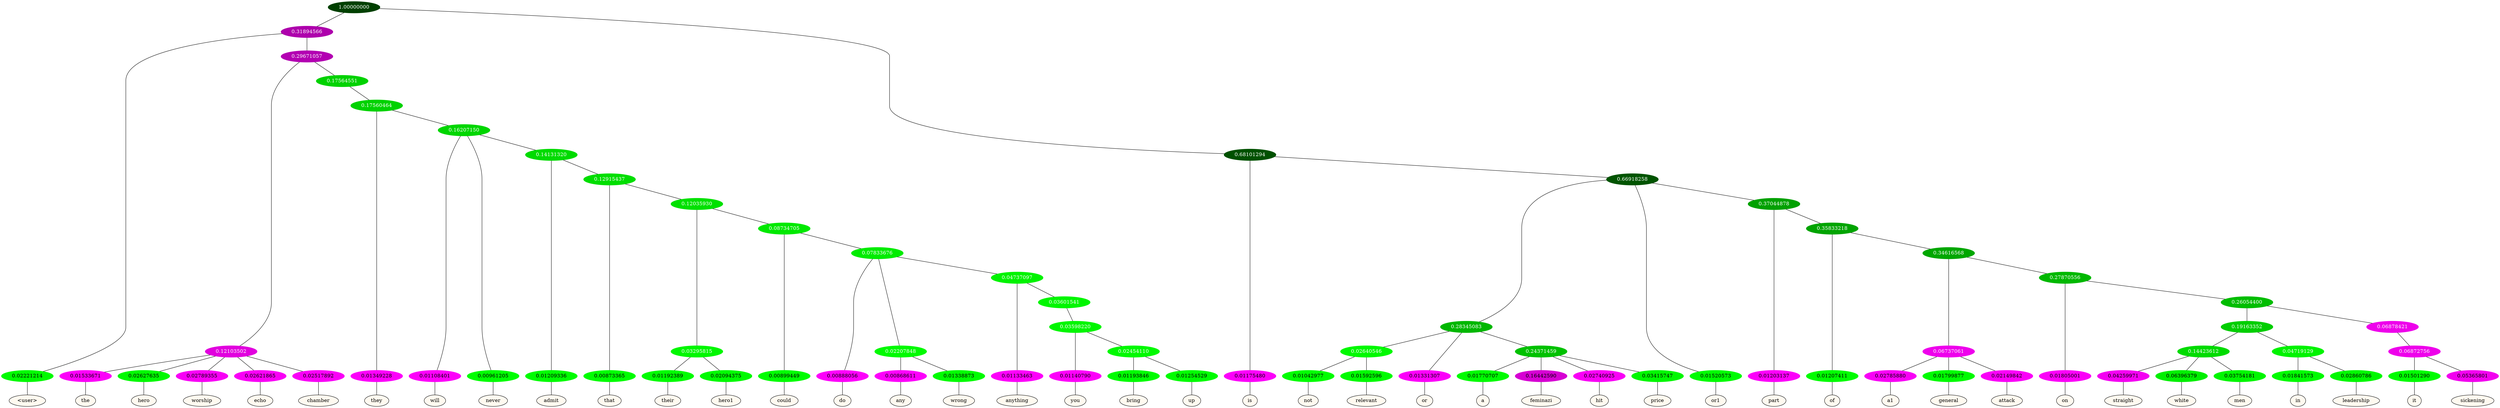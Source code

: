 graph {
	node [format=png height=0.15 nodesep=0.001 ordering=out overlap=prism overlap_scaling=0.01 ranksep=0.001 ratio=0.2 style=filled width=0.15]
	{
		rank=same
		a_w_3 [label="\<user\>" color=black fillcolor=floralwhite style="filled,solid"]
		a_w_12 [label=the color=black fillcolor=floralwhite style="filled,solid"]
		a_w_13 [label=hero color=black fillcolor=floralwhite style="filled,solid"]
		a_w_14 [label=worship color=black fillcolor=floralwhite style="filled,solid"]
		a_w_15 [label=echo color=black fillcolor=floralwhite style="filled,solid"]
		a_w_16 [label=chamber color=black fillcolor=floralwhite style="filled,solid"]
		a_w_23 [label=they color=black fillcolor=floralwhite style="filled,solid"]
		a_w_33 [label=will color=black fillcolor=floralwhite style="filled,solid"]
		a_w_34 [label=never color=black fillcolor=floralwhite style="filled,solid"]
		a_w_38 [label=admit color=black fillcolor=floralwhite style="filled,solid"]
		a_w_45 [label=that color=black fillcolor=floralwhite style="filled,solid"]
		a_w_54 [label=their color=black fillcolor=floralwhite style="filled,solid"]
		a_w_55 [label=hero1 color=black fillcolor=floralwhite style="filled,solid"]
		a_w_56 [label=could color=black fillcolor=floralwhite style="filled,solid"]
		a_w_65 [label=do color=black fillcolor=floralwhite style="filled,solid"]
		a_w_68 [label=any color=black fillcolor=floralwhite style="filled,solid"]
		a_w_69 [label=wrong color=black fillcolor=floralwhite style="filled,solid"]
		a_w_70 [label=anything color=black fillcolor=floralwhite style="filled,solid"]
		a_w_73 [label=you color=black fillcolor=floralwhite style="filled,solid"]
		a_w_75 [label=bring color=black fillcolor=floralwhite style="filled,solid"]
		a_w_76 [label=up color=black fillcolor=floralwhite style="filled,solid"]
		a_w_5 [label=is color=black fillcolor=floralwhite style="filled,solid"]
		a_w_25 [label=not color=black fillcolor=floralwhite style="filled,solid"]
		a_w_26 [label=relevant color=black fillcolor=floralwhite style="filled,solid"]
		a_w_19 [label=or color=black fillcolor=floralwhite style="filled,solid"]
		a_w_27 [label=a color=black fillcolor=floralwhite style="filled,solid"]
		a_w_28 [label=feminazi color=black fillcolor=floralwhite style="filled,solid"]
		a_w_29 [label=hit color=black fillcolor=floralwhite style="filled,solid"]
		a_w_30 [label=price color=black fillcolor=floralwhite style="filled,solid"]
		a_w_10 [label=or1 color=black fillcolor=floralwhite style="filled,solid"]
		a_w_21 [label=part color=black fillcolor=floralwhite style="filled,solid"]
		a_w_31 [label=of color=black fillcolor=floralwhite style="filled,solid"]
		a_w_40 [label=a1 color=black fillcolor=floralwhite style="filled,solid"]
		a_w_41 [label=general color=black fillcolor=floralwhite style="filled,solid"]
		a_w_42 [label=attack color=black fillcolor=floralwhite style="filled,solid"]
		a_w_43 [label=on color=black fillcolor=floralwhite style="filled,solid"]
		a_w_58 [label=straight color=black fillcolor=floralwhite style="filled,solid"]
		a_w_59 [label=white color=black fillcolor=floralwhite style="filled,solid"]
		a_w_60 [label=men color=black fillcolor=floralwhite style="filled,solid"]
		a_w_61 [label=in color=black fillcolor=floralwhite style="filled,solid"]
		a_w_62 [label=leadership color=black fillcolor=floralwhite style="filled,solid"]
		a_w_63 [label=it color=black fillcolor=floralwhite style="filled,solid"]
		a_w_64 [label=sickening color=black fillcolor=floralwhite style="filled,solid"]
	}
	a_n_3 -- a_w_3
	a_n_12 -- a_w_12
	a_n_13 -- a_w_13
	a_n_14 -- a_w_14
	a_n_15 -- a_w_15
	a_n_16 -- a_w_16
	a_n_23 -- a_w_23
	a_n_33 -- a_w_33
	a_n_34 -- a_w_34
	a_n_38 -- a_w_38
	a_n_45 -- a_w_45
	a_n_54 -- a_w_54
	a_n_55 -- a_w_55
	a_n_56 -- a_w_56
	a_n_65 -- a_w_65
	a_n_68 -- a_w_68
	a_n_69 -- a_w_69
	a_n_70 -- a_w_70
	a_n_73 -- a_w_73
	a_n_75 -- a_w_75
	a_n_76 -- a_w_76
	a_n_5 -- a_w_5
	a_n_25 -- a_w_25
	a_n_26 -- a_w_26
	a_n_19 -- a_w_19
	a_n_27 -- a_w_27
	a_n_28 -- a_w_28
	a_n_29 -- a_w_29
	a_n_30 -- a_w_30
	a_n_10 -- a_w_10
	a_n_21 -- a_w_21
	a_n_31 -- a_w_31
	a_n_40 -- a_w_40
	a_n_41 -- a_w_41
	a_n_42 -- a_w_42
	a_n_43 -- a_w_43
	a_n_58 -- a_w_58
	a_n_59 -- a_w_59
	a_n_60 -- a_w_60
	a_n_61 -- a_w_61
	a_n_62 -- a_w_62
	a_n_63 -- a_w_63
	a_n_64 -- a_w_64
	{
		rank=same
		a_n_3 [label=0.02221214 color="0.334 1.000 0.978" fontcolor=black]
		a_n_12 [label=0.01533671 color="0.835 1.000 0.985" fontcolor=black]
		a_n_13 [label=0.02627635 color="0.334 1.000 0.974" fontcolor=black]
		a_n_14 [label=0.02789355 color="0.835 1.000 0.972" fontcolor=black]
		a_n_15 [label=0.02621865 color="0.835 1.000 0.974" fontcolor=black]
		a_n_16 [label=0.02517892 color="0.835 1.000 0.975" fontcolor=black]
		a_n_23 [label=0.01349228 color="0.835 1.000 0.987" fontcolor=black]
		a_n_33 [label=0.01108401 color="0.835 1.000 0.989" fontcolor=black]
		a_n_34 [label=0.00961205 color="0.334 1.000 0.990" fontcolor=black]
		a_n_38 [label=0.01209336 color="0.334 1.000 0.988" fontcolor=black]
		a_n_45 [label=0.00873365 color="0.334 1.000 0.991" fontcolor=black]
		a_n_54 [label=0.01192389 color="0.334 1.000 0.988" fontcolor=black]
		a_n_55 [label=0.02094375 color="0.334 1.000 0.979" fontcolor=black]
		a_n_56 [label=0.00899449 color="0.334 1.000 0.991" fontcolor=black]
		a_n_65 [label=0.00888056 color="0.835 1.000 0.991" fontcolor=black]
		a_n_68 [label=0.00868611 color="0.835 1.000 0.991" fontcolor=black]
		a_n_69 [label=0.01338873 color="0.334 1.000 0.987" fontcolor=black]
		a_n_70 [label=0.01133463 color="0.835 1.000 0.989" fontcolor=black]
		a_n_73 [label=0.01140790 color="0.835 1.000 0.989" fontcolor=black]
		a_n_75 [label=0.01193846 color="0.334 1.000 0.988" fontcolor=black]
		a_n_76 [label=0.01254529 color="0.334 1.000 0.987" fontcolor=black]
		a_n_5 [label=0.01175480 color="0.835 1.000 0.988" fontcolor=black]
		a_n_25 [label=0.01042977 color="0.334 1.000 0.990" fontcolor=black]
		a_n_26 [label=0.01592596 color="0.334 1.000 0.984" fontcolor=black]
		a_n_19 [label=0.01331307 color="0.835 1.000 0.987" fontcolor=black]
		a_n_27 [label=0.01770707 color="0.334 1.000 0.982" fontcolor=black]
		a_n_28 [label=0.16442590 color="0.835 1.000 0.836" fontcolor=black]
		a_n_29 [label=0.02740925 color="0.835 1.000 0.973" fontcolor=black]
		a_n_30 [label=0.03415747 color="0.334 1.000 0.966" fontcolor=black]
		a_n_10 [label=0.01520573 color="0.334 1.000 0.985" fontcolor=black]
		a_n_21 [label=0.01203137 color="0.835 1.000 0.988" fontcolor=black]
		a_n_31 [label=0.01207411 color="0.334 1.000 0.988" fontcolor=black]
		a_n_40 [label=0.02785880 color="0.835 1.000 0.972" fontcolor=black]
		a_n_41 [label=0.01799877 color="0.334 1.000 0.982" fontcolor=black]
		a_n_42 [label=0.02149842 color="0.835 1.000 0.979" fontcolor=black]
		a_n_43 [label=0.01805001 color="0.835 1.000 0.982" fontcolor=black]
		a_n_58 [label=0.04259971 color="0.835 1.000 0.957" fontcolor=black]
		a_n_59 [label=0.06396379 color="0.334 1.000 0.936" fontcolor=black]
		a_n_60 [label=0.03754181 color="0.334 1.000 0.962" fontcolor=black]
		a_n_61 [label=0.01841573 color="0.334 1.000 0.982" fontcolor=black]
		a_n_62 [label=0.02860786 color="0.334 1.000 0.971" fontcolor=black]
		a_n_63 [label=0.01501290 color="0.334 1.000 0.985" fontcolor=black]
		a_n_64 [label=0.05365801 color="0.835 1.000 0.946" fontcolor=black]
	}
	a_n_0 [label=1.00000000 color="0.334 1.000 0.250" fontcolor=grey99]
	a_n_1 [label=0.31894566 color="0.835 1.000 0.681" fontcolor=grey99]
	a_n_0 -- a_n_1
	a_n_2 [label=0.68101294 color="0.334 1.000 0.319" fontcolor=grey99]
	a_n_0 -- a_n_2
	a_n_1 -- a_n_3
	a_n_4 [label=0.29671057 color="0.835 1.000 0.703" fontcolor=grey99]
	a_n_1 -- a_n_4
	a_n_2 -- a_n_5
	a_n_6 [label=0.66918258 color="0.334 1.000 0.331" fontcolor=grey99]
	a_n_2 -- a_n_6
	a_n_7 [label=0.12103502 color="0.835 1.000 0.879" fontcolor=grey99]
	a_n_4 -- a_n_7
	a_n_8 [label=0.17564551 color="0.334 1.000 0.824" fontcolor=grey99]
	a_n_4 -- a_n_8
	a_n_9 [label=0.28345083 color="0.334 1.000 0.717" fontcolor=grey99]
	a_n_6 -- a_n_9
	a_n_6 -- a_n_10
	a_n_11 [label=0.37044878 color="0.334 1.000 0.630" fontcolor=grey99]
	a_n_6 -- a_n_11
	a_n_7 -- a_n_12
	a_n_7 -- a_n_13
	a_n_7 -- a_n_14
	a_n_7 -- a_n_15
	a_n_7 -- a_n_16
	a_n_17 [label=0.17560464 color="0.334 1.000 0.824" fontcolor=grey99]
	a_n_8 -- a_n_17
	a_n_18 [label=0.02640546 color="0.334 1.000 0.974" fontcolor=grey99]
	a_n_9 -- a_n_18
	a_n_9 -- a_n_19
	a_n_20 [label=0.24371459 color="0.334 1.000 0.756" fontcolor=grey99]
	a_n_9 -- a_n_20
	a_n_11 -- a_n_21
	a_n_22 [label=0.35833218 color="0.334 1.000 0.642" fontcolor=grey99]
	a_n_11 -- a_n_22
	a_n_17 -- a_n_23
	a_n_24 [label=0.16207150 color="0.334 1.000 0.838" fontcolor=grey99]
	a_n_17 -- a_n_24
	a_n_18 -- a_n_25
	a_n_18 -- a_n_26
	a_n_20 -- a_n_27
	a_n_20 -- a_n_28
	a_n_20 -- a_n_29
	a_n_20 -- a_n_30
	a_n_22 -- a_n_31
	a_n_32 [label=0.34616568 color="0.334 1.000 0.654" fontcolor=grey99]
	a_n_22 -- a_n_32
	a_n_24 -- a_n_33
	a_n_24 -- a_n_34
	a_n_35 [label=0.14131320 color="0.334 1.000 0.859" fontcolor=grey99]
	a_n_24 -- a_n_35
	a_n_36 [label=0.06737061 color="0.835 1.000 0.933" fontcolor=grey99]
	a_n_32 -- a_n_36
	a_n_37 [label=0.27870556 color="0.334 1.000 0.721" fontcolor=grey99]
	a_n_32 -- a_n_37
	a_n_35 -- a_n_38
	a_n_39 [label=0.12915437 color="0.334 1.000 0.871" fontcolor=grey99]
	a_n_35 -- a_n_39
	a_n_36 -- a_n_40
	a_n_36 -- a_n_41
	a_n_36 -- a_n_42
	a_n_37 -- a_n_43
	a_n_44 [label=0.26054400 color="0.334 1.000 0.739" fontcolor=grey99]
	a_n_37 -- a_n_44
	a_n_39 -- a_n_45
	a_n_46 [label=0.12035930 color="0.334 1.000 0.880" fontcolor=grey99]
	a_n_39 -- a_n_46
	a_n_47 [label=0.19163352 color="0.334 1.000 0.808" fontcolor=grey99]
	a_n_44 -- a_n_47
	a_n_48 [label=0.06878421 color="0.835 1.000 0.931" fontcolor=grey99]
	a_n_44 -- a_n_48
	a_n_49 [label=0.03295815 color="0.334 1.000 0.967" fontcolor=grey99]
	a_n_46 -- a_n_49
	a_n_50 [label=0.08734705 color="0.334 1.000 0.913" fontcolor=grey99]
	a_n_46 -- a_n_50
	a_n_51 [label=0.14423612 color="0.334 1.000 0.856" fontcolor=grey99]
	a_n_47 -- a_n_51
	a_n_52 [label=0.04719129 color="0.334 1.000 0.953" fontcolor=grey99]
	a_n_47 -- a_n_52
	a_n_53 [label=0.06872756 color="0.835 1.000 0.931" fontcolor=grey99]
	a_n_48 -- a_n_53
	a_n_49 -- a_n_54
	a_n_49 -- a_n_55
	a_n_50 -- a_n_56
	a_n_57 [label=0.07833676 color="0.334 1.000 0.922" fontcolor=grey99]
	a_n_50 -- a_n_57
	a_n_51 -- a_n_58
	a_n_51 -- a_n_59
	a_n_51 -- a_n_60
	a_n_52 -- a_n_61
	a_n_52 -- a_n_62
	a_n_53 -- a_n_63
	a_n_53 -- a_n_64
	a_n_57 -- a_n_65
	a_n_66 [label=0.02207848 color="0.334 1.000 0.978" fontcolor=grey99]
	a_n_57 -- a_n_66
	a_n_67 [label=0.04737097 color="0.334 1.000 0.953" fontcolor=grey99]
	a_n_57 -- a_n_67
	a_n_66 -- a_n_68
	a_n_66 -- a_n_69
	a_n_67 -- a_n_70
	a_n_71 [label=0.03601541 color="0.334 1.000 0.964" fontcolor=grey99]
	a_n_67 -- a_n_71
	a_n_72 [label=0.03598220 color="0.334 1.000 0.964" fontcolor=grey99]
	a_n_71 -- a_n_72
	a_n_72 -- a_n_73
	a_n_74 [label=0.02454110 color="0.334 1.000 0.975" fontcolor=grey99]
	a_n_72 -- a_n_74
	a_n_74 -- a_n_75
	a_n_74 -- a_n_76
}

